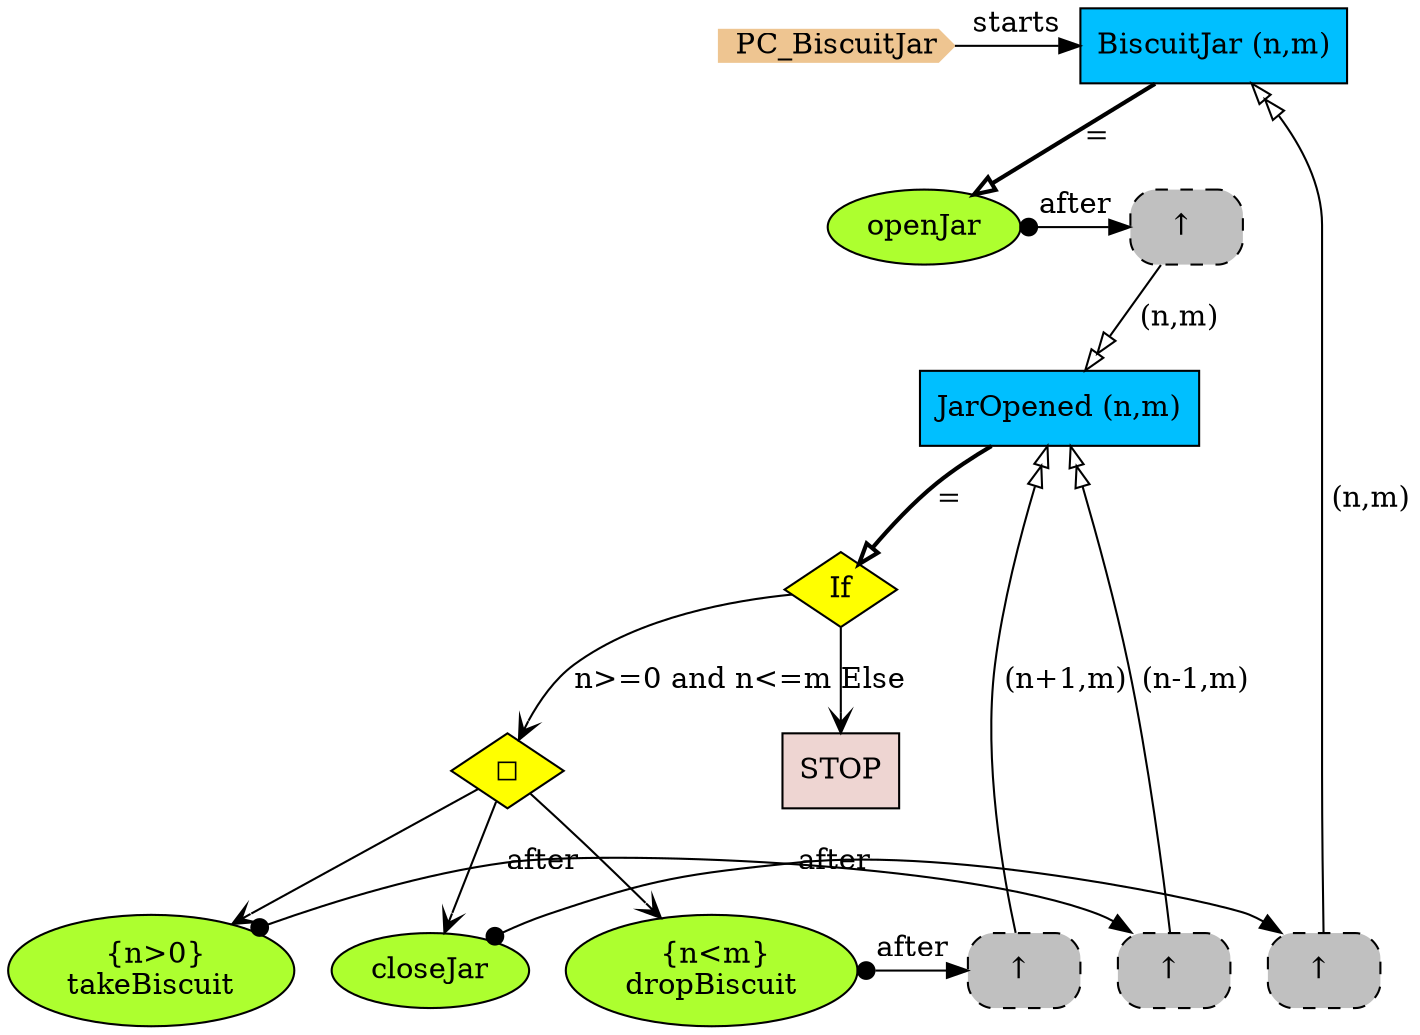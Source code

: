 digraph {
StartN_ [shape = cds,color=burlywood2,style=filled,height=.2,width=.2, label =PC_BiscuitJar];
BiscuitJar [shape=box,fillcolor=deepskyblue,style = filled,label="BiscuitJar (n,m)"];
STOP [shape=box,fillcolor=mistyrose2,style = filled,label="STOP"];
OpJarOpened [shape=diamond,fillcolor=yellow,style = filled,label="◻︎"];
dropBiscuit [shape=ellipse,fillcolor=greenyellow,style = filled,label=" {n<m}
dropBiscuit"];
RefJarOpened [shape=rectangle,fillcolor=gray,style="rounded,filled,dashed",label="↑ "];
RefJarOpenedTake [shape=rectangle,fillcolor=gray,style="rounded,filled,dashed",label="↑ "];
RefBiscuitJar [shape=rectangle,fillcolor=gray,style="rounded,filled,dashed",label="↑ "];
RefJarOpenedDrop [shape=rectangle,fillcolor=gray,style="rounded,filled,dashed",label="↑ "];
closeJar [shape=ellipse,fillcolor=greenyellow,style = filled,label="closeJar"];
takeBiscuit [shape=ellipse,fillcolor=greenyellow,style = filled,label=" {n>0}
takeBiscuit"];
OpJarOpenedIf [shape=diamond,fillcolor=yellow,style = filled,label="If"];
JarOpened [shape=box,fillcolor=deepskyblue,style = filled,label="JarOpened (n,m)"];
openJar [shape=ellipse,fillcolor=greenyellow,style = filled,label="openJar"];

{rank=same;RefJarOpenedTake,takeBiscuit}
{rank=same;RefJarOpened,openJar}
{rank=same;RefJarOpenedDrop,dropBiscuit}
{rank=same;RefBiscuitJar,closeJar}
{rank=same;BiscuitJar,StartN_}

closeJar->RefBiscuitJar[arrowtail=dot,dir=both,label="after"];
dropBiscuit->RefJarOpenedDrop[arrowtail=dot,dir=both,label="after"];
RefJarOpenedDrop->JarOpened[arrowhead="normalnormal",fillcolor=white,label=" (n+1,m)"];
openJar->RefJarOpened[arrowtail=dot,dir=both,label="after"];
OpJarOpened->closeJar[arrowhead="open"];
OpJarOpened->takeBiscuit[arrowhead="open"];
OpJarOpenedIf->OpJarOpened[arrowhead="open",label="n>=0 and n<=m"];
BiscuitJar->openJar[arrowhead="onormal",penwidth=2,label="="];
JarOpened->OpJarOpenedIf[arrowhead="onormal",penwidth=2,label="="];
StartN_->BiscuitJar[label="starts"];
OpJarOpenedIf->STOP[arrowhead="open",label="Else"];
OpJarOpened->dropBiscuit[arrowhead="open"];
RefJarOpened->JarOpened[arrowhead="normalnormal",fillcolor=white,label=" (n,m)"];
RefJarOpenedTake->JarOpened[arrowhead="normalnormal",fillcolor=white,label=" (n-1,m)"];
takeBiscuit->RefJarOpenedTake[arrowtail=dot,dir=both,label="after"];
RefBiscuitJar->BiscuitJar[arrowhead="normalnormal",fillcolor=white,label=" (n,m)"];
}